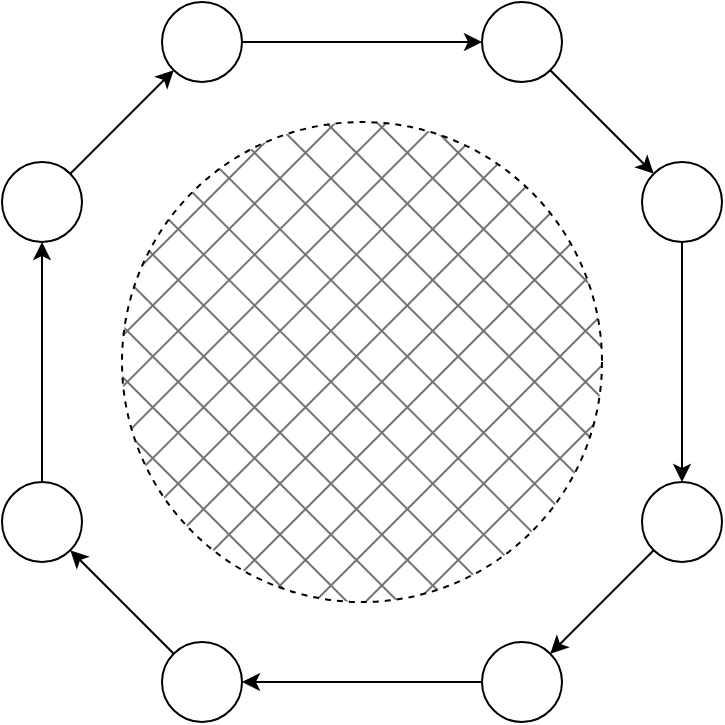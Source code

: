 <mxfile version="25.0.2">
  <diagram name="Page-1" id="MOhUH4hJnnMsa3N8j8xM">
    <mxGraphModel dx="870" dy="779" grid="1" gridSize="10" guides="1" tooltips="1" connect="1" arrows="1" fold="1" page="1" pageScale="1" pageWidth="850" pageHeight="1100" math="0" shadow="0">
      <root>
        <mxCell id="0" />
        <mxCell id="1" parent="0" />
        <mxCell id="bPSPjtZm-p1JGHKQZ9GO-15" style="rounded=0;orthogonalLoop=1;jettySize=auto;html=1;" edge="1" parent="1" source="bPSPjtZm-p1JGHKQZ9GO-2" target="bPSPjtZm-p1JGHKQZ9GO-8">
          <mxGeometry relative="1" as="geometry" />
        </mxCell>
        <mxCell id="bPSPjtZm-p1JGHKQZ9GO-2" value="" style="ellipse;whiteSpace=wrap;html=1;aspect=fixed;fillColor=none;" vertex="1" parent="1">
          <mxGeometry x="140" y="60" width="40" height="40" as="geometry" />
        </mxCell>
        <mxCell id="bPSPjtZm-p1JGHKQZ9GO-6" value="" style="ellipse;whiteSpace=wrap;html=1;aspect=fixed;dashed=1;fillStyle=cross-hatch;fillColor=#737373;" vertex="1" parent="1">
          <mxGeometry x="120" y="120" width="240" height="240" as="geometry" />
        </mxCell>
        <mxCell id="bPSPjtZm-p1JGHKQZ9GO-16" style="rounded=0;orthogonalLoop=1;jettySize=auto;html=1;" edge="1" parent="1" source="bPSPjtZm-p1JGHKQZ9GO-8" target="bPSPjtZm-p1JGHKQZ9GO-9">
          <mxGeometry relative="1" as="geometry" />
        </mxCell>
        <mxCell id="bPSPjtZm-p1JGHKQZ9GO-8" value="" style="ellipse;whiteSpace=wrap;html=1;aspect=fixed;fillColor=none;" vertex="1" parent="1">
          <mxGeometry x="300" y="60" width="40" height="40" as="geometry" />
        </mxCell>
        <mxCell id="bPSPjtZm-p1JGHKQZ9GO-17" style="rounded=0;orthogonalLoop=1;jettySize=auto;html=1;exitX=0.5;exitY=1;exitDx=0;exitDy=0;" edge="1" parent="1" source="bPSPjtZm-p1JGHKQZ9GO-9" target="bPSPjtZm-p1JGHKQZ9GO-10">
          <mxGeometry relative="1" as="geometry" />
        </mxCell>
        <mxCell id="bPSPjtZm-p1JGHKQZ9GO-9" value="" style="ellipse;whiteSpace=wrap;html=1;aspect=fixed;fillColor=none;" vertex="1" parent="1">
          <mxGeometry x="380" y="140" width="40" height="40" as="geometry" />
        </mxCell>
        <mxCell id="bPSPjtZm-p1JGHKQZ9GO-18" style="edgeStyle=none;shape=connector;rounded=0;orthogonalLoop=1;jettySize=auto;html=1;strokeColor=default;align=center;verticalAlign=middle;fontFamily=Helvetica;fontSize=11;fontColor=default;labelBackgroundColor=default;endArrow=classic;" edge="1" parent="1" source="bPSPjtZm-p1JGHKQZ9GO-10" target="bPSPjtZm-p1JGHKQZ9GO-11">
          <mxGeometry relative="1" as="geometry" />
        </mxCell>
        <mxCell id="bPSPjtZm-p1JGHKQZ9GO-10" value="" style="ellipse;whiteSpace=wrap;html=1;aspect=fixed;fillColor=none;" vertex="1" parent="1">
          <mxGeometry x="380" y="300" width="40" height="40" as="geometry" />
        </mxCell>
        <mxCell id="bPSPjtZm-p1JGHKQZ9GO-19" style="edgeStyle=none;shape=connector;rounded=0;orthogonalLoop=1;jettySize=auto;html=1;strokeColor=default;align=center;verticalAlign=middle;fontFamily=Helvetica;fontSize=11;fontColor=default;labelBackgroundColor=default;endArrow=classic;" edge="1" parent="1" source="bPSPjtZm-p1JGHKQZ9GO-11" target="bPSPjtZm-p1JGHKQZ9GO-12">
          <mxGeometry relative="1" as="geometry" />
        </mxCell>
        <mxCell id="bPSPjtZm-p1JGHKQZ9GO-11" value="" style="ellipse;whiteSpace=wrap;html=1;aspect=fixed;fillColor=none;" vertex="1" parent="1">
          <mxGeometry x="300" y="380" width="40" height="40" as="geometry" />
        </mxCell>
        <mxCell id="bPSPjtZm-p1JGHKQZ9GO-20" style="edgeStyle=none;shape=connector;rounded=0;orthogonalLoop=1;jettySize=auto;html=1;strokeColor=default;align=center;verticalAlign=middle;fontFamily=Helvetica;fontSize=11;fontColor=default;labelBackgroundColor=default;endArrow=classic;" edge="1" parent="1" source="bPSPjtZm-p1JGHKQZ9GO-12" target="bPSPjtZm-p1JGHKQZ9GO-13">
          <mxGeometry relative="1" as="geometry" />
        </mxCell>
        <mxCell id="bPSPjtZm-p1JGHKQZ9GO-12" value="" style="ellipse;whiteSpace=wrap;html=1;aspect=fixed;fillColor=none;" vertex="1" parent="1">
          <mxGeometry x="140" y="380" width="40" height="40" as="geometry" />
        </mxCell>
        <mxCell id="bPSPjtZm-p1JGHKQZ9GO-21" style="edgeStyle=none;shape=connector;rounded=0;orthogonalLoop=1;jettySize=auto;html=1;strokeColor=default;align=center;verticalAlign=middle;fontFamily=Helvetica;fontSize=11;fontColor=default;labelBackgroundColor=default;endArrow=classic;" edge="1" parent="1" source="bPSPjtZm-p1JGHKQZ9GO-13" target="bPSPjtZm-p1JGHKQZ9GO-14">
          <mxGeometry relative="1" as="geometry" />
        </mxCell>
        <mxCell id="bPSPjtZm-p1JGHKQZ9GO-13" value="" style="ellipse;whiteSpace=wrap;html=1;aspect=fixed;fillColor=none;" vertex="1" parent="1">
          <mxGeometry x="60" y="300" width="40" height="40" as="geometry" />
        </mxCell>
        <mxCell id="bPSPjtZm-p1JGHKQZ9GO-22" style="edgeStyle=none;shape=connector;rounded=0;orthogonalLoop=1;jettySize=auto;html=1;strokeColor=default;align=center;verticalAlign=middle;fontFamily=Helvetica;fontSize=11;fontColor=default;labelBackgroundColor=default;endArrow=classic;" edge="1" parent="1" source="bPSPjtZm-p1JGHKQZ9GO-14" target="bPSPjtZm-p1JGHKQZ9GO-2">
          <mxGeometry relative="1" as="geometry" />
        </mxCell>
        <mxCell id="bPSPjtZm-p1JGHKQZ9GO-14" value="" style="ellipse;whiteSpace=wrap;html=1;aspect=fixed;fillColor=none;" vertex="1" parent="1">
          <mxGeometry x="60" y="140" width="40" height="40" as="geometry" />
        </mxCell>
      </root>
    </mxGraphModel>
  </diagram>
</mxfile>
